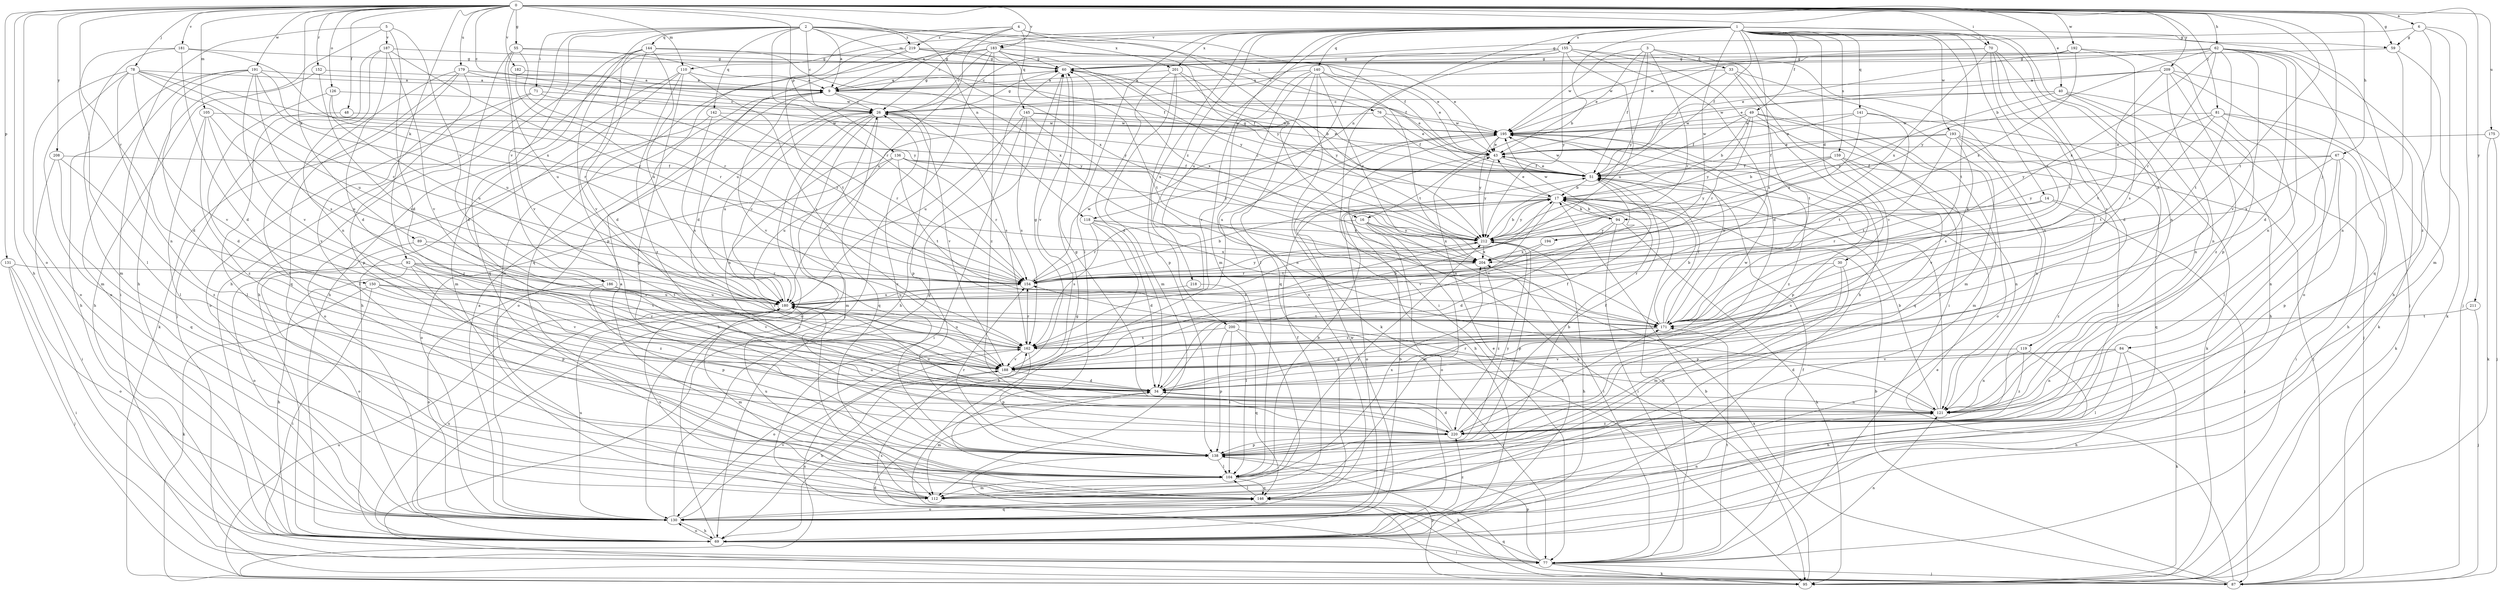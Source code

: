 strict digraph  {
0;
1;
2;
3;
4;
5;
6;
9;
14;
16;
17;
26;
30;
33;
34;
40;
43;
48;
49;
51;
55;
59;
60;
62;
67;
69;
70;
71;
76;
77;
78;
81;
84;
87;
89;
92;
94;
95;
104;
105;
110;
112;
118;
119;
121;
126;
130;
131;
136;
138;
140;
141;
142;
144;
145;
146;
150;
152;
154;
155;
159;
162;
171;
175;
179;
180;
181;
182;
183;
186;
187;
188;
191;
192;
193;
194;
195;
200;
201;
204;
208;
209;
211;
212;
218;
219;
220;
0 -> 6  [label=a];
0 -> 26  [label=c];
0 -> 40  [label=e];
0 -> 48  [label=f];
0 -> 55  [label=g];
0 -> 59  [label=g];
0 -> 62  [label=h];
0 -> 67  [label=h];
0 -> 69  [label=h];
0 -> 70  [label=i];
0 -> 78  [label=j];
0 -> 81  [label=j];
0 -> 84  [label=j];
0 -> 89  [label=k];
0 -> 92  [label=k];
0 -> 105  [label=m];
0 -> 110  [label=m];
0 -> 118  [label=n];
0 -> 126  [label=o];
0 -> 130  [label=o];
0 -> 131  [label=p];
0 -> 136  [label=p];
0 -> 150  [label=r];
0 -> 152  [label=r];
0 -> 171  [label=t];
0 -> 175  [label=u];
0 -> 179  [label=u];
0 -> 181  [label=v];
0 -> 182  [label=v];
0 -> 183  [label=v];
0 -> 191  [label=w];
0 -> 192  [label=w];
0 -> 208  [label=y];
0 -> 209  [label=y];
0 -> 211  [label=y];
1 -> 9  [label=a];
1 -> 14  [label=b];
1 -> 16  [label=b];
1 -> 30  [label=d];
1 -> 49  [label=f];
1 -> 51  [label=f];
1 -> 59  [label=g];
1 -> 70  [label=i];
1 -> 87  [label=j];
1 -> 104  [label=l];
1 -> 110  [label=m];
1 -> 112  [label=m];
1 -> 118  [label=n];
1 -> 119  [label=n];
1 -> 121  [label=n];
1 -> 140  [label=q];
1 -> 141  [label=q];
1 -> 155  [label=s];
1 -> 159  [label=s];
1 -> 162  [label=s];
1 -> 171  [label=t];
1 -> 180  [label=u];
1 -> 183  [label=v];
1 -> 193  [label=w];
1 -> 194  [label=w];
1 -> 200  [label=x];
1 -> 201  [label=x];
1 -> 218  [label=z];
2 -> 9  [label=a];
2 -> 26  [label=c];
2 -> 69  [label=h];
2 -> 71  [label=i];
2 -> 76  [label=i];
2 -> 138  [label=p];
2 -> 142  [label=q];
2 -> 144  [label=q];
2 -> 154  [label=r];
2 -> 186  [label=v];
2 -> 201  [label=x];
2 -> 204  [label=x];
2 -> 212  [label=y];
2 -> 219  [label=z];
3 -> 33  [label=d];
3 -> 43  [label=e];
3 -> 51  [label=f];
3 -> 77  [label=i];
3 -> 154  [label=r];
3 -> 195  [label=w];
3 -> 212  [label=y];
4 -> 16  [label=b];
4 -> 26  [label=c];
4 -> 51  [label=f];
4 -> 145  [label=q];
4 -> 146  [label=q];
4 -> 180  [label=u];
4 -> 219  [label=z];
5 -> 34  [label=d];
5 -> 69  [label=h];
5 -> 77  [label=i];
5 -> 186  [label=v];
5 -> 187  [label=v];
6 -> 59  [label=g];
6 -> 60  [label=g];
6 -> 87  [label=j];
6 -> 112  [label=m];
6 -> 220  [label=z];
9 -> 26  [label=c];
9 -> 43  [label=e];
9 -> 60  [label=g];
9 -> 130  [label=o];
9 -> 138  [label=p];
9 -> 188  [label=v];
14 -> 87  [label=j];
14 -> 94  [label=k];
14 -> 154  [label=r];
14 -> 220  [label=z];
16 -> 77  [label=i];
16 -> 112  [label=m];
16 -> 130  [label=o];
16 -> 154  [label=r];
16 -> 204  [label=x];
16 -> 212  [label=y];
17 -> 26  [label=c];
17 -> 43  [label=e];
17 -> 94  [label=k];
17 -> 130  [label=o];
17 -> 188  [label=v];
17 -> 212  [label=y];
26 -> 60  [label=g];
26 -> 69  [label=h];
26 -> 112  [label=m];
26 -> 130  [label=o];
26 -> 146  [label=q];
26 -> 162  [label=s];
26 -> 180  [label=u];
26 -> 188  [label=v];
26 -> 195  [label=w];
30 -> 112  [label=m];
30 -> 138  [label=p];
30 -> 154  [label=r];
30 -> 162  [label=s];
33 -> 9  [label=a];
33 -> 51  [label=f];
33 -> 112  [label=m];
33 -> 171  [label=t];
33 -> 188  [label=v];
34 -> 51  [label=f];
34 -> 112  [label=m];
34 -> 121  [label=n];
34 -> 195  [label=w];
40 -> 26  [label=c];
40 -> 69  [label=h];
40 -> 87  [label=j];
40 -> 121  [label=n];
40 -> 195  [label=w];
40 -> 212  [label=y];
43 -> 51  [label=f];
43 -> 69  [label=h];
43 -> 212  [label=y];
48 -> 104  [label=l];
48 -> 195  [label=w];
49 -> 17  [label=b];
49 -> 51  [label=f];
49 -> 112  [label=m];
49 -> 130  [label=o];
49 -> 146  [label=q];
49 -> 154  [label=r];
49 -> 195  [label=w];
49 -> 212  [label=y];
51 -> 17  [label=b];
51 -> 43  [label=e];
51 -> 60  [label=g];
51 -> 188  [label=v];
51 -> 195  [label=w];
55 -> 34  [label=d];
55 -> 51  [label=f];
55 -> 60  [label=g];
55 -> 154  [label=r];
55 -> 180  [label=u];
55 -> 188  [label=v];
59 -> 60  [label=g];
59 -> 95  [label=k];
59 -> 121  [label=n];
60 -> 9  [label=a];
60 -> 51  [label=f];
60 -> 69  [label=h];
60 -> 188  [label=v];
60 -> 204  [label=x];
62 -> 26  [label=c];
62 -> 34  [label=d];
62 -> 60  [label=g];
62 -> 69  [label=h];
62 -> 121  [label=n];
62 -> 146  [label=q];
62 -> 154  [label=r];
62 -> 171  [label=t];
62 -> 188  [label=v];
62 -> 195  [label=w];
62 -> 204  [label=x];
62 -> 212  [label=y];
67 -> 51  [label=f];
67 -> 77  [label=i];
67 -> 121  [label=n];
67 -> 138  [label=p];
67 -> 204  [label=x];
67 -> 212  [label=y];
69 -> 26  [label=c];
69 -> 43  [label=e];
69 -> 77  [label=i];
69 -> 130  [label=o];
69 -> 180  [label=u];
69 -> 195  [label=w];
70 -> 34  [label=d];
70 -> 60  [label=g];
70 -> 154  [label=r];
70 -> 171  [label=t];
70 -> 188  [label=v];
70 -> 195  [label=w];
70 -> 204  [label=x];
71 -> 26  [label=c];
71 -> 104  [label=l];
71 -> 130  [label=o];
71 -> 154  [label=r];
76 -> 43  [label=e];
76 -> 51  [label=f];
76 -> 121  [label=n];
76 -> 195  [label=w];
77 -> 17  [label=b];
77 -> 51  [label=f];
77 -> 60  [label=g];
77 -> 87  [label=j];
77 -> 95  [label=k];
77 -> 121  [label=n];
77 -> 138  [label=p];
77 -> 162  [label=s];
77 -> 171  [label=t];
78 -> 9  [label=a];
78 -> 112  [label=m];
78 -> 121  [label=n];
78 -> 130  [label=o];
78 -> 154  [label=r];
78 -> 180  [label=u];
78 -> 188  [label=v];
78 -> 212  [label=y];
81 -> 69  [label=h];
81 -> 95  [label=k];
81 -> 104  [label=l];
81 -> 171  [label=t];
81 -> 195  [label=w];
81 -> 212  [label=y];
84 -> 34  [label=d];
84 -> 69  [label=h];
84 -> 95  [label=k];
84 -> 104  [label=l];
84 -> 121  [label=n];
84 -> 188  [label=v];
87 -> 17  [label=b];
87 -> 34  [label=d];
87 -> 43  [label=e];
87 -> 146  [label=q];
87 -> 204  [label=x];
89 -> 130  [label=o];
89 -> 162  [label=s];
89 -> 204  [label=x];
92 -> 69  [label=h];
92 -> 130  [label=o];
92 -> 138  [label=p];
92 -> 154  [label=r];
92 -> 171  [label=t];
92 -> 188  [label=v];
92 -> 220  [label=z];
94 -> 17  [label=b];
94 -> 34  [label=d];
94 -> 77  [label=i];
94 -> 95  [label=k];
94 -> 195  [label=w];
94 -> 212  [label=y];
95 -> 17  [label=b];
95 -> 138  [label=p];
95 -> 162  [label=s];
95 -> 180  [label=u];
104 -> 9  [label=a];
104 -> 17  [label=b];
104 -> 112  [label=m];
104 -> 146  [label=q];
104 -> 180  [label=u];
104 -> 204  [label=x];
104 -> 212  [label=y];
105 -> 104  [label=l];
105 -> 180  [label=u];
105 -> 188  [label=v];
105 -> 195  [label=w];
105 -> 220  [label=z];
110 -> 9  [label=a];
110 -> 69  [label=h];
110 -> 112  [label=m];
110 -> 138  [label=p];
110 -> 162  [label=s];
110 -> 220  [label=z];
112 -> 51  [label=f];
112 -> 180  [label=u];
118 -> 34  [label=d];
118 -> 69  [label=h];
118 -> 162  [label=s];
118 -> 171  [label=t];
118 -> 212  [label=y];
119 -> 69  [label=h];
119 -> 121  [label=n];
119 -> 188  [label=v];
119 -> 220  [label=z];
121 -> 17  [label=b];
121 -> 51  [label=f];
121 -> 154  [label=r];
121 -> 180  [label=u];
121 -> 220  [label=z];
126 -> 26  [label=c];
126 -> 34  [label=d];
126 -> 180  [label=u];
126 -> 212  [label=y];
130 -> 9  [label=a];
130 -> 17  [label=b];
130 -> 60  [label=g];
130 -> 69  [label=h];
130 -> 121  [label=n];
130 -> 146  [label=q];
130 -> 180  [label=u];
130 -> 188  [label=v];
130 -> 220  [label=z];
131 -> 77  [label=i];
131 -> 87  [label=j];
131 -> 130  [label=o];
131 -> 154  [label=r];
136 -> 51  [label=f];
136 -> 130  [label=o];
136 -> 154  [label=r];
136 -> 171  [label=t];
136 -> 180  [label=u];
136 -> 212  [label=y];
138 -> 17  [label=b];
138 -> 26  [label=c];
138 -> 95  [label=k];
138 -> 104  [label=l];
138 -> 154  [label=r];
138 -> 212  [label=y];
140 -> 9  [label=a];
140 -> 43  [label=e];
140 -> 95  [label=k];
140 -> 130  [label=o];
140 -> 146  [label=q];
140 -> 171  [label=t];
140 -> 188  [label=v];
140 -> 204  [label=x];
141 -> 43  [label=e];
141 -> 95  [label=k];
141 -> 171  [label=t];
141 -> 195  [label=w];
141 -> 204  [label=x];
142 -> 130  [label=o];
142 -> 154  [label=r];
142 -> 162  [label=s];
142 -> 195  [label=w];
144 -> 34  [label=d];
144 -> 60  [label=g];
144 -> 69  [label=h];
144 -> 146  [label=q];
144 -> 180  [label=u];
144 -> 188  [label=v];
144 -> 204  [label=x];
145 -> 43  [label=e];
145 -> 77  [label=i];
145 -> 121  [label=n];
145 -> 162  [label=s];
145 -> 180  [label=u];
145 -> 195  [label=w];
146 -> 104  [label=l];
146 -> 130  [label=o];
150 -> 77  [label=i];
150 -> 95  [label=k];
150 -> 171  [label=t];
150 -> 180  [label=u];
150 -> 188  [label=v];
152 -> 9  [label=a];
152 -> 69  [label=h];
152 -> 162  [label=s];
154 -> 17  [label=b];
154 -> 180  [label=u];
154 -> 195  [label=w];
154 -> 212  [label=y];
155 -> 26  [label=c];
155 -> 34  [label=d];
155 -> 60  [label=g];
155 -> 69  [label=h];
155 -> 77  [label=i];
155 -> 104  [label=l];
155 -> 121  [label=n];
155 -> 180  [label=u];
155 -> 212  [label=y];
159 -> 17  [label=b];
159 -> 51  [label=f];
159 -> 121  [label=n];
159 -> 146  [label=q];
159 -> 188  [label=v];
159 -> 212  [label=y];
162 -> 17  [label=b];
162 -> 130  [label=o];
162 -> 138  [label=p];
162 -> 154  [label=r];
162 -> 180  [label=u];
162 -> 188  [label=v];
171 -> 17  [label=b];
171 -> 34  [label=d];
171 -> 51  [label=f];
171 -> 162  [label=s];
171 -> 195  [label=w];
175 -> 43  [label=e];
175 -> 87  [label=j];
175 -> 95  [label=k];
179 -> 9  [label=a];
179 -> 95  [label=k];
179 -> 104  [label=l];
179 -> 138  [label=p];
179 -> 146  [label=q];
179 -> 195  [label=w];
179 -> 212  [label=y];
180 -> 26  [label=c];
180 -> 112  [label=m];
180 -> 171  [label=t];
181 -> 34  [label=d];
181 -> 60  [label=g];
181 -> 104  [label=l];
181 -> 112  [label=m];
181 -> 204  [label=x];
182 -> 9  [label=a];
182 -> 154  [label=r];
183 -> 26  [label=c];
183 -> 43  [label=e];
183 -> 60  [label=g];
183 -> 87  [label=j];
183 -> 112  [label=m];
183 -> 171  [label=t];
183 -> 180  [label=u];
183 -> 212  [label=y];
183 -> 220  [label=z];
186 -> 130  [label=o];
186 -> 138  [label=p];
186 -> 171  [label=t];
186 -> 180  [label=u];
186 -> 188  [label=v];
187 -> 34  [label=d];
187 -> 60  [label=g];
187 -> 87  [label=j];
187 -> 121  [label=n];
187 -> 154  [label=r];
187 -> 188  [label=v];
188 -> 34  [label=d];
188 -> 60  [label=g];
188 -> 69  [label=h];
191 -> 9  [label=a];
191 -> 34  [label=d];
191 -> 69  [label=h];
191 -> 130  [label=o];
191 -> 154  [label=r];
191 -> 162  [label=s];
191 -> 180  [label=u];
191 -> 188  [label=v];
192 -> 43  [label=e];
192 -> 60  [label=g];
192 -> 138  [label=p];
192 -> 162  [label=s];
192 -> 204  [label=x];
193 -> 43  [label=e];
193 -> 51  [label=f];
193 -> 87  [label=j];
193 -> 104  [label=l];
193 -> 121  [label=n];
193 -> 162  [label=s];
193 -> 171  [label=t];
194 -> 180  [label=u];
194 -> 204  [label=x];
195 -> 43  [label=e];
195 -> 95  [label=k];
195 -> 138  [label=p];
195 -> 180  [label=u];
195 -> 212  [label=y];
195 -> 220  [label=z];
200 -> 77  [label=i];
200 -> 104  [label=l];
200 -> 138  [label=p];
200 -> 146  [label=q];
200 -> 162  [label=s];
201 -> 9  [label=a];
201 -> 17  [label=b];
201 -> 34  [label=d];
201 -> 112  [label=m];
201 -> 138  [label=p];
201 -> 212  [label=y];
204 -> 154  [label=r];
204 -> 220  [label=z];
208 -> 51  [label=f];
208 -> 77  [label=i];
208 -> 146  [label=q];
208 -> 220  [label=z];
209 -> 9  [label=a];
209 -> 43  [label=e];
209 -> 95  [label=k];
209 -> 121  [label=n];
209 -> 130  [label=o];
209 -> 171  [label=t];
209 -> 220  [label=z];
211 -> 87  [label=j];
211 -> 171  [label=t];
212 -> 17  [label=b];
212 -> 69  [label=h];
212 -> 138  [label=p];
212 -> 162  [label=s];
212 -> 204  [label=x];
218 -> 104  [label=l];
218 -> 180  [label=u];
219 -> 34  [label=d];
219 -> 43  [label=e];
219 -> 51  [label=f];
219 -> 60  [label=g];
219 -> 69  [label=h];
219 -> 171  [label=t];
220 -> 34  [label=d];
220 -> 51  [label=f];
220 -> 60  [label=g];
220 -> 138  [label=p];
220 -> 171  [label=t];
220 -> 180  [label=u];
}
